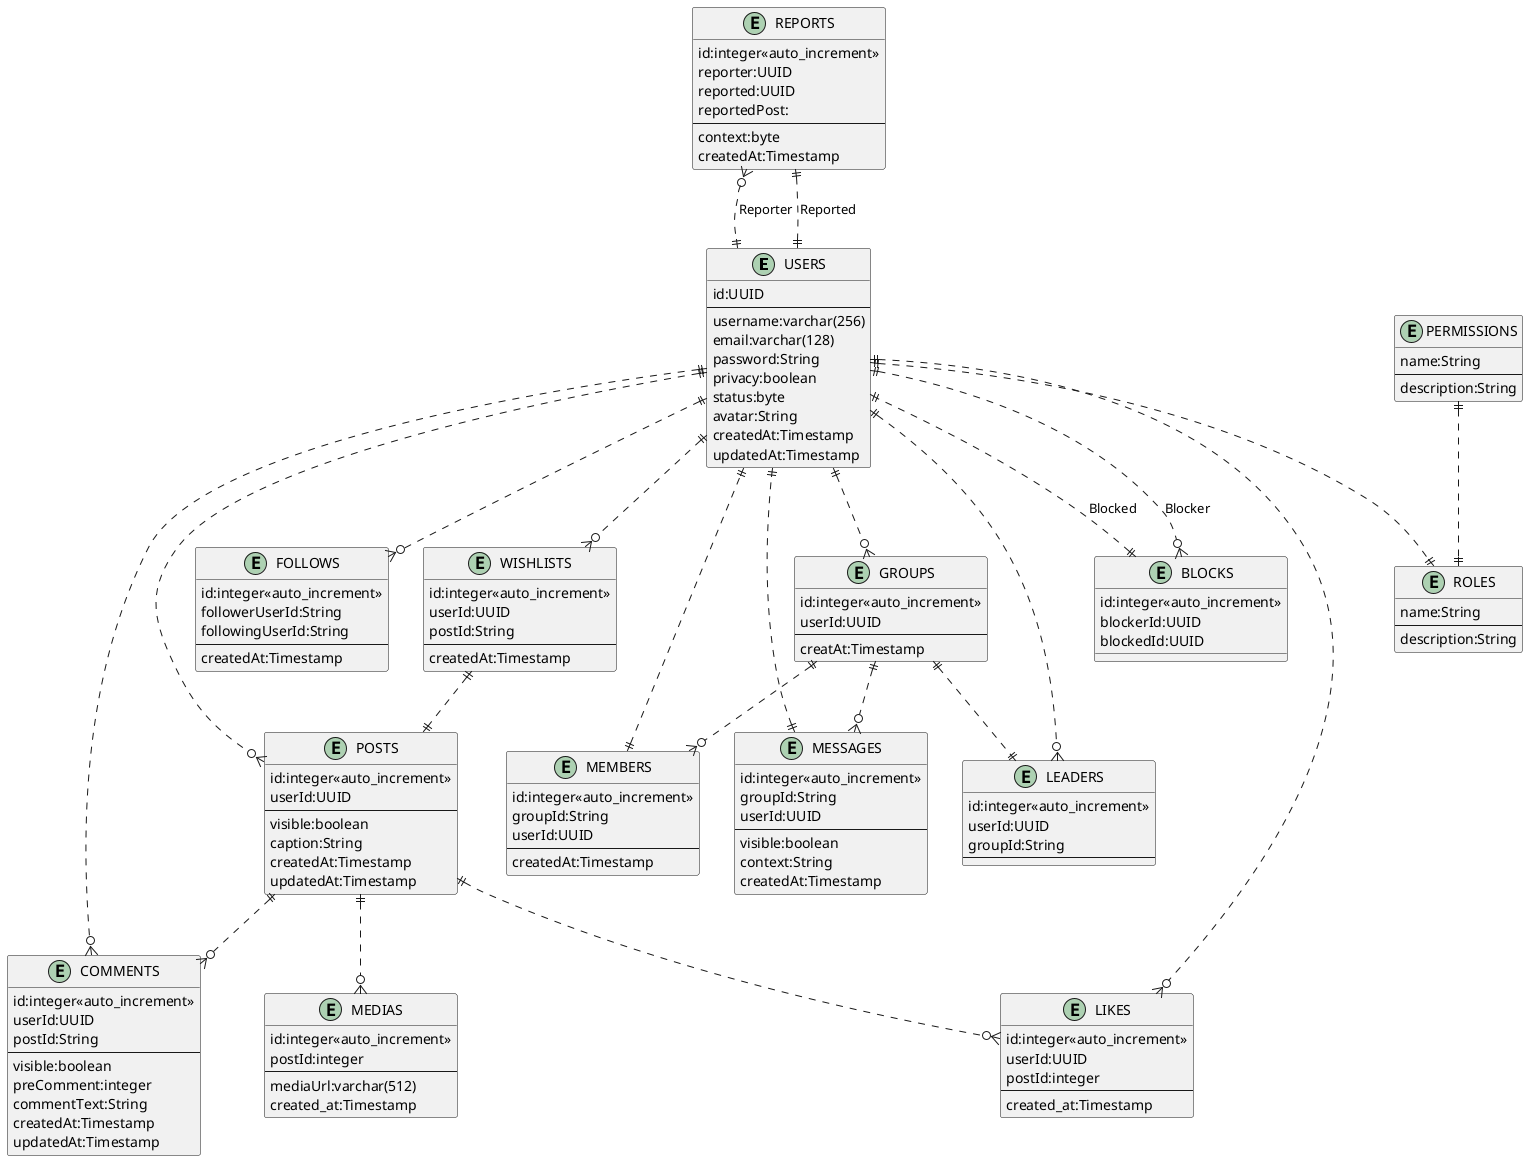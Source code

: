 @startuml

entity "USERS" as u {
    id:UUID
    --
    username:varchar(256)
    email:varchar(128)
    password:String
    privacy:boolean  /'Public || Private'/
    status:byte     /'trang thai cua nguoi dung. Han che, thoai mai, chua xac thuc'/
    avatar:String   /'anh dai dien nguoi dung'/
    createdAt:Timestamp
    updatedAt:Timestamp
}

entity "LIKES" as l {
    id:integer<<auto_increment>> 
    userId:UUID
    postId:integer
    --
    created_at:Timestamp
}

entity "POSTS" as p {
    id:integer<<auto_increment>>
    userId:UUID
    --
    visible:boolean /'True:hien thi, False: an'/
    caption:String
    createdAt:Timestamp
    updatedAt:Timestamp
}

entity "MEDIAS" as m {
    id:integer<<auto_increment>>
    postId:integer
    --
    mediaUrl:varchar(512)
    created_at:Timestamp
}

entity "COMMENTS" as c {
    id:integer<<auto_increment>>
    userId:UUID
    postId:String
    --
    visible:boolean /'True: hien'/
    preComment:integer
    commentText:String
    createdAt:Timestamp
    updatedAt:Timestamp
}

entity "FOLLOWS" as f {    
    id:integer<<auto_increment>>
    followerUserId:String
    followingUserId:String
    --
    createdAt:Timestamp
}

entity "GROUPS" as g{
    id:integer<<auto_increment>>
    userId:UUID
    ---
    creatAt:Timestamp
}

entity "MEMBERS" as mem{
    id:integer<<auto_increment>>
    groupId:String
    userId:UUID
    ---
    createdAt:Timestamp
}

entity "LEADERS" as le{
    id:integer<<auto_increment>>
    userId:UUID
    groupId:String
    ---
}

entity "MESSAGES" as me{
    id:integer<<auto_increment>>
    groupId:String
    userId:UUID
    ---
    visible:boolean
    context:String
    createdAt:Timestamp
}

entity "ROLES" as ro{
    name:String
    ---
    description:String
}

entity "PERMISSIONS" as pe{
    name:String
    ---
    description:String
}

/'Tin noi bat'/
entity "WISHLISTS" as wl{
    id:integer<<auto_increment>>
    userId:UUID
    postId:String
    ---
    createdAt:Timestamp
}

/''/
entity "BLOCKS" as bl{
    id:integer<<auto_increment>>
    blockerId:UUID
    blockedId:UUID
}

entity "REPORTS" as rp{
    id:integer<<auto_increment>>
    reporter:UUID /'id nguoi tao phieu report'/
    reported:UUID  /'id cua nguoi bi report'/
    reportedPost:   /'id cua bai post bi report'/
    ---
    context:byte
    createdAt:Timestamp
}

u ||..o{ p
u ||..o{ f
u ||..o{ l
u ||..o{ c
u ||..o{ g
u ||..o{ le
u ||..|| ro
u ||..o{ wl
u ||..o{ bl : "Blocker"
bl ||..|| u: "Blocked"
p ||..o{ m
p ||..o{ c
p ||..o{ l
g ||..o{ me
me ||..|| u
pe ||..|| ro
g ||..o{ mem
mem ||..|| u
g ||..|| le
wl ||..|| p
rp }o..|| u : "Reporter"
rp ||..|| u : "Reported"

@enduml